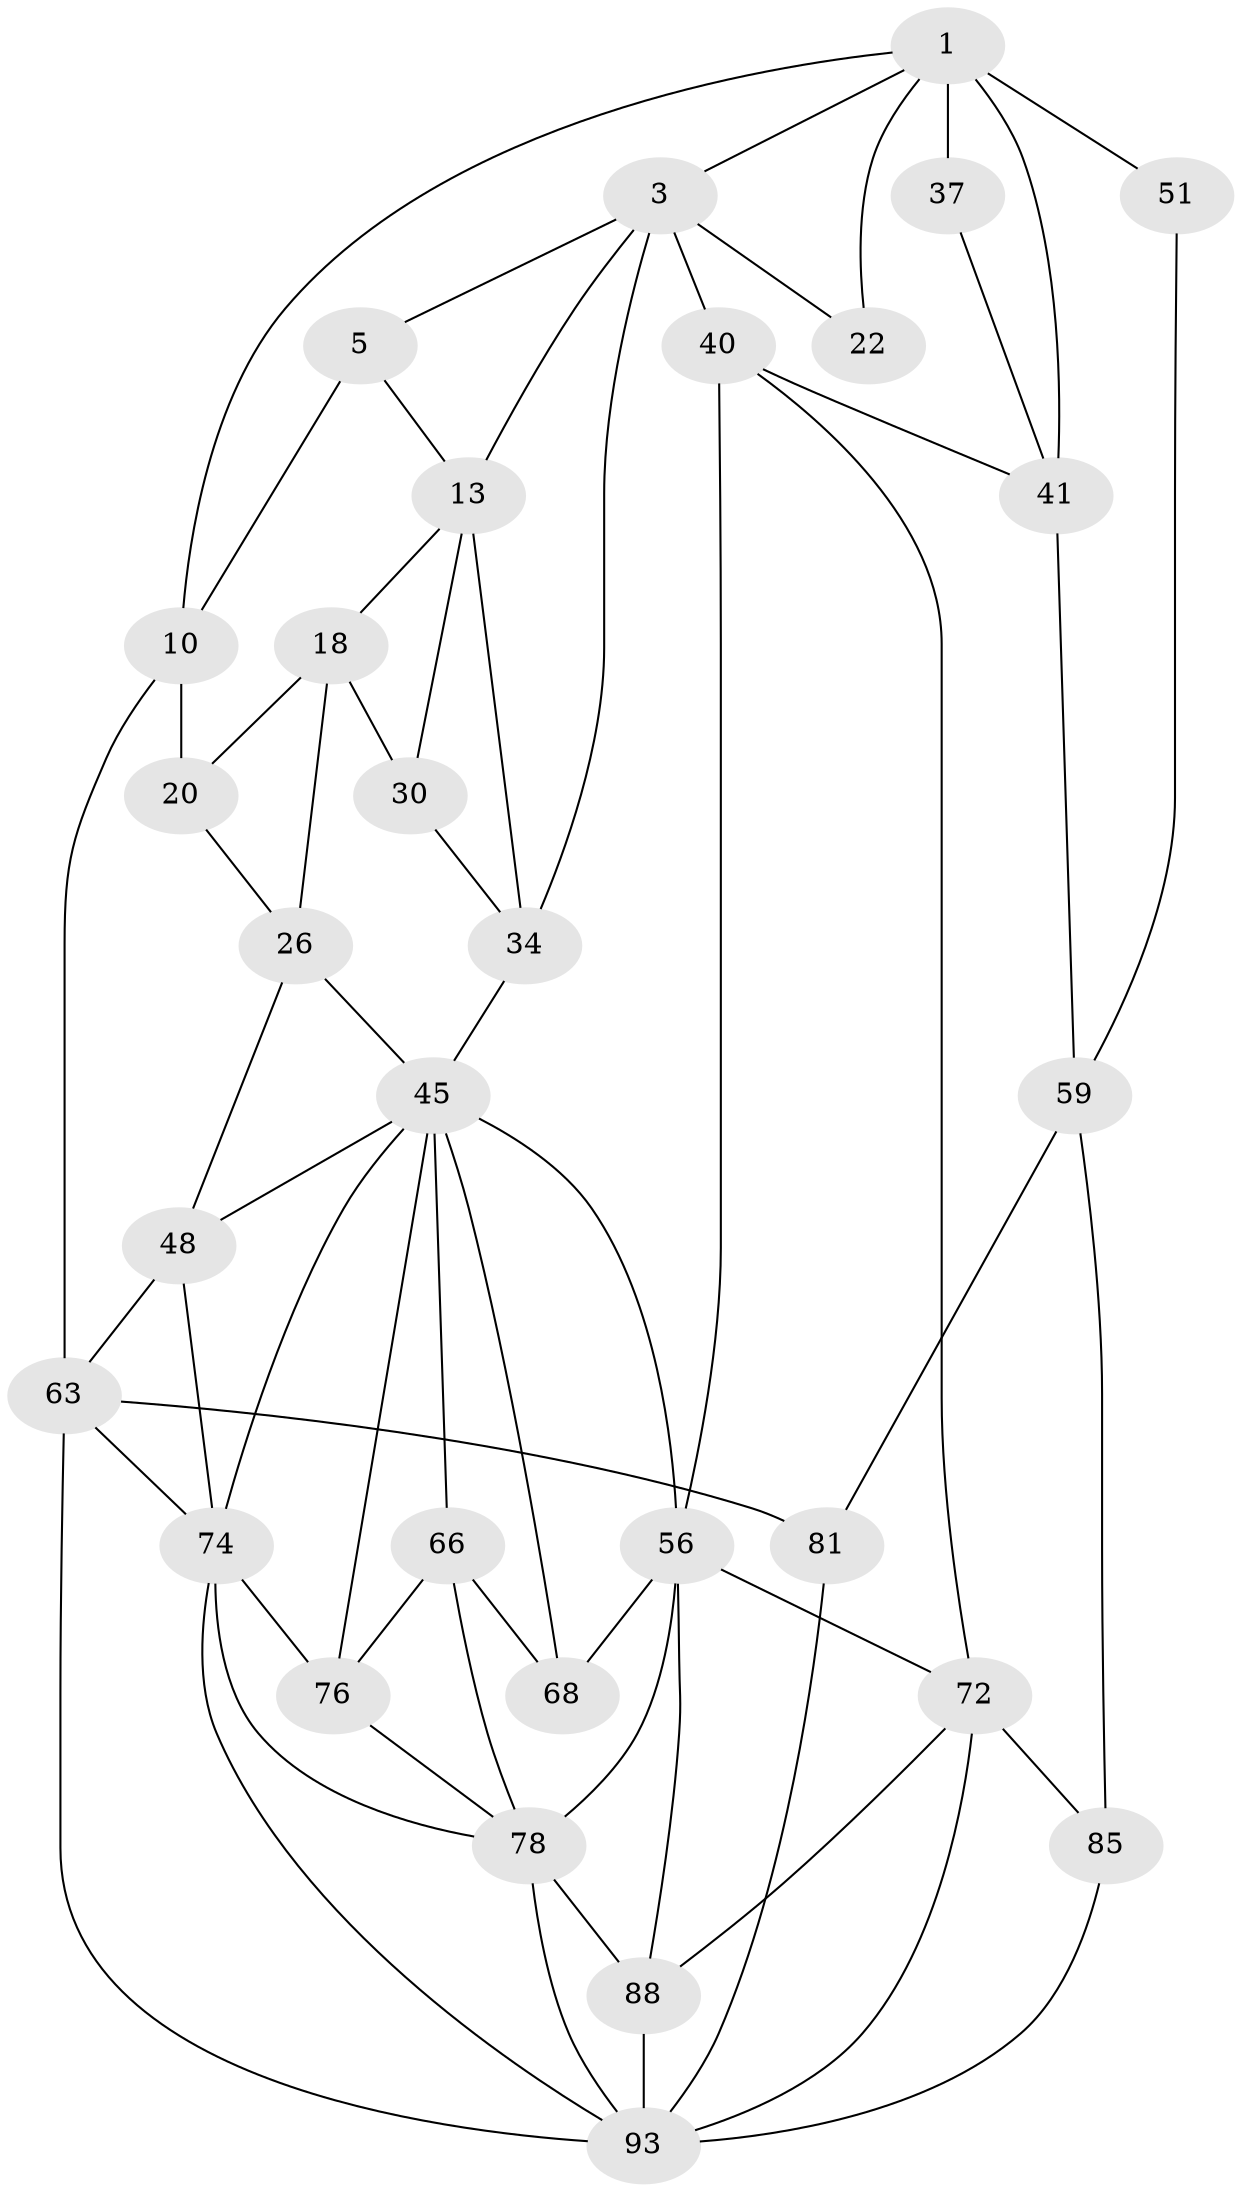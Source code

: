 // original degree distribution, {3: 0.0196078431372549, 4: 0.23529411764705882, 5: 0.5294117647058824, 6: 0.21568627450980393}
// Generated by graph-tools (version 1.1) at 2025/21/03/04/25 18:21:33]
// undirected, 30 vertices, 64 edges
graph export_dot {
graph [start="1"]
  node [color=gray90,style=filled];
  1 [pos="+0.12592113615346684+0",super="+2+7"];
  3 [pos="+0.2755300712071178+0.10484899325950031",super="+4+21"];
  5 [pos="+0.5516013652374843+0",super="+6+11"];
  10 [pos="+0+0",super="+12"];
  13 [pos="+0.6396486448768627+0",super="+17+14"];
  18 [pos="+0.8403509621845213+0.15644855259821125",super="+19+29"];
  20 [pos="+1+0"];
  22 [pos="+0.2040339087331404+0.21065734169901065"];
  26 [pos="+0.9111701932175521+0.22040406465735582",super="+27+33"];
  30 [pos="+0.6579477790716254+0.2099163772530035",super="+32"];
  34 [pos="+0.41919082560346693+0.3725895038079109",super="+36"];
  37 [pos="+0.11545213429749308+0.3606906884221721"];
  40 [pos="+0.304200163865469+0.41477897897906885",super="+43"];
  41 [pos="+0.14505132014894087+0.40314962290050393",super="+42+53"];
  45 [pos="+0.7786809361901567+0.48035605316510765",super="+46"];
  48 [pos="+1+0.431997377841915",super="+49"];
  51 [pos="+0+0.45653488335003994"];
  56 [pos="+0.42826348544679727+0.5009274335992852",super="+69"];
  59 [pos="+0+0.6799752105925728",super="+60"];
  63 [pos="+1+1",super="+82+64"];
  66 [pos="+0.7171334757681826+0.6217166537071488",super="+67"];
  68 [pos="+0.5763775218044963+0.6267637974637971"];
  72 [pos="+0.3872225992898421+0.7346564197561576",super="+73+91"];
  74 [pos="+0.8901643010540772+0.6640690488521108",super="+83"];
  76 [pos="+0.7640103436342452+0.7751217916759573",super="+77"];
  78 [pos="+0.6861386642971246+0.7582434523851953",super="+79"];
  81 [pos="+0+0.7631183022411067"];
  85 [pos="+0.2358190530978929+0.8197546089164857",super="+86"];
  88 [pos="+0.5127358646440578+0.7953819416687511",super="+89"];
  93 [pos="+0.552473402984757+0.8874172292727767",super="+97"];
  1 -- 3;
  1 -- 22 [weight=2];
  1 -- 10;
  1 -- 51 [weight=2];
  1 -- 37 [weight=2];
  1 -- 41 [weight=2];
  3 -- 5;
  3 -- 13 [weight=2];
  3 -- 34;
  3 -- 22;
  3 -- 40 [weight=2];
  5 -- 10 [weight=2];
  5 -- 13;
  10 -- 20;
  10 -- 63 [weight=2];
  13 -- 18;
  13 -- 30 [weight=2];
  13 -- 34 [weight=2];
  18 -- 26 [weight=2];
  18 -- 20;
  18 -- 30;
  20 -- 26;
  26 -- 45;
  26 -- 48;
  30 -- 34;
  34 -- 45;
  37 -- 41;
  40 -- 41 [weight=3];
  40 -- 56;
  40 -- 72;
  41 -- 59;
  45 -- 48;
  45 -- 66;
  45 -- 68;
  45 -- 56;
  45 -- 74;
  45 -- 76;
  48 -- 74;
  48 -- 63;
  51 -- 59;
  56 -- 68;
  56 -- 72;
  56 -- 88;
  56 -- 78;
  59 -- 81;
  59 -- 85;
  63 -- 93 [weight=2];
  63 -- 81;
  63 -- 74;
  66 -- 68;
  66 -- 78;
  66 -- 76;
  72 -- 85 [weight=2];
  72 -- 93;
  72 -- 88;
  74 -- 76;
  74 -- 93;
  74 -- 78;
  76 -- 78;
  78 -- 88 [weight=2];
  78 -- 93;
  81 -- 93;
  85 -- 93;
  88 -- 93 [weight=2];
}
